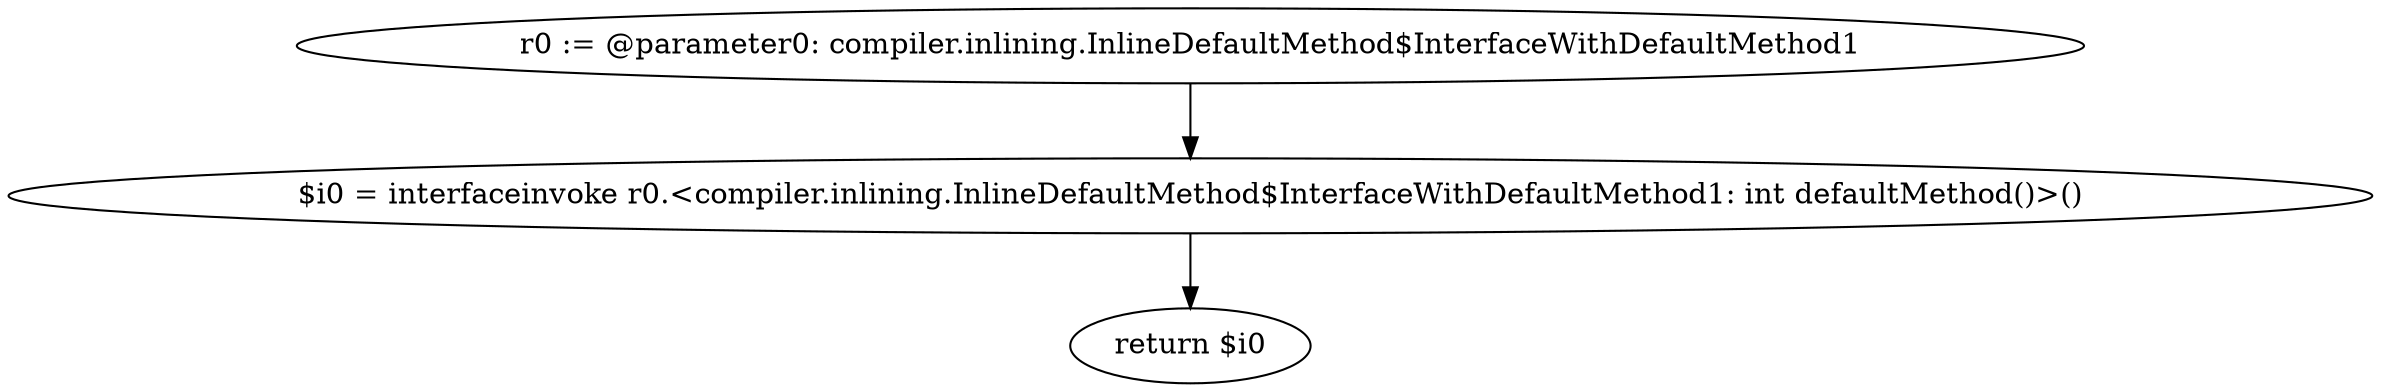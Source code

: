 digraph "unitGraph" {
    "r0 := @parameter0: compiler.inlining.InlineDefaultMethod$InterfaceWithDefaultMethod1"
    "$i0 = interfaceinvoke r0.<compiler.inlining.InlineDefaultMethod$InterfaceWithDefaultMethod1: int defaultMethod()>()"
    "return $i0"
    "r0 := @parameter0: compiler.inlining.InlineDefaultMethod$InterfaceWithDefaultMethod1"->"$i0 = interfaceinvoke r0.<compiler.inlining.InlineDefaultMethod$InterfaceWithDefaultMethod1: int defaultMethod()>()";
    "$i0 = interfaceinvoke r0.<compiler.inlining.InlineDefaultMethod$InterfaceWithDefaultMethod1: int defaultMethod()>()"->"return $i0";
}
